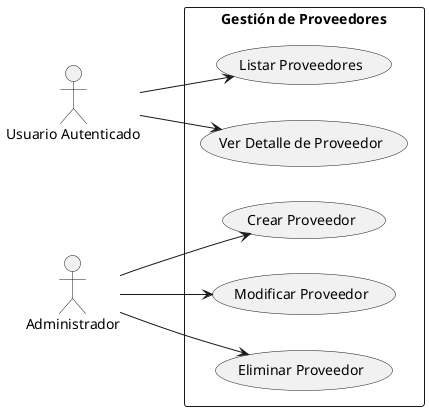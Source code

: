 @startuml
left to right direction
skinparam packageStyle rectangle

actor "Usuario Autenticado" as Usuario
actor "Administrador" as Admin

package "Gestión de Proveedores" {
    usecase "Listar Proveedores" as UC1
    usecase "Ver Detalle de Proveedor" as UC2
    usecase "Crear Proveedor" as UC3
    usecase "Modificar Proveedor" as UC4
    usecase "Eliminar Proveedor" as UC5
}

Usuario --> UC1
Usuario --> UC2

Admin --> UC3
Admin --> UC4
Admin --> UC5
@enduml
